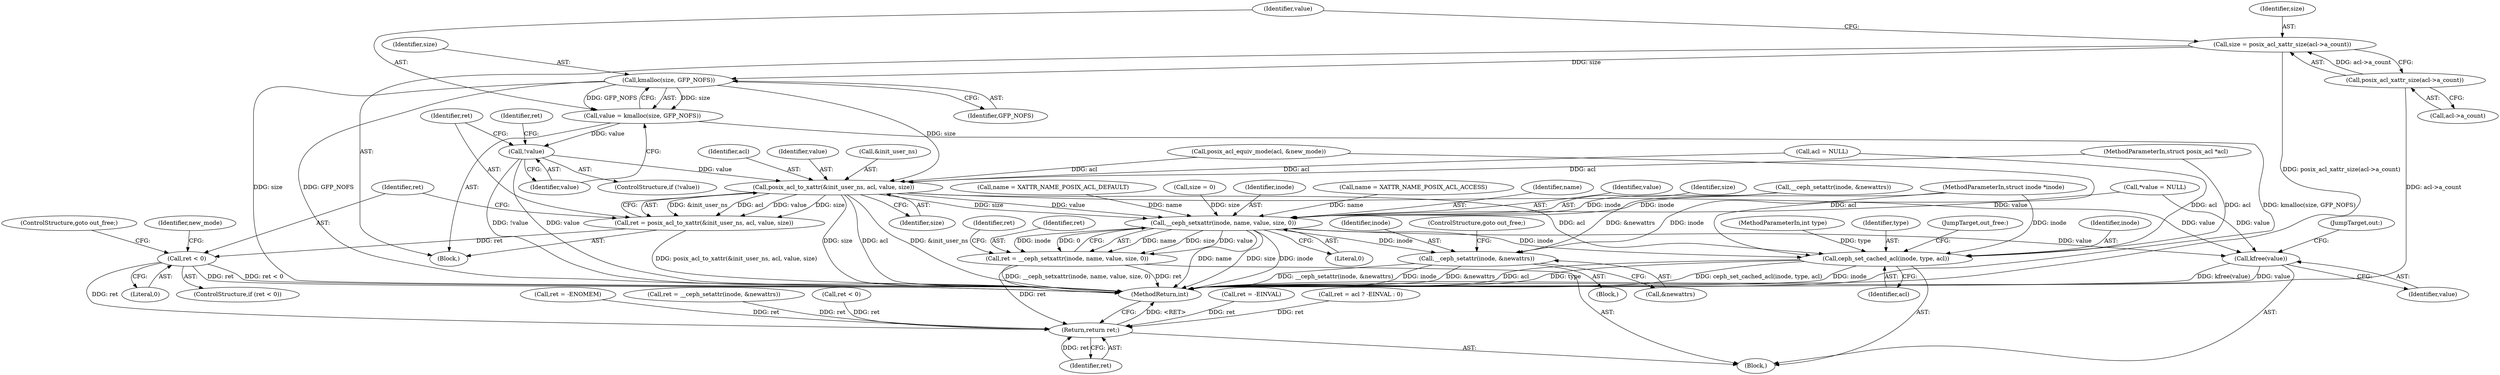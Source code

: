 digraph "0_linux_073931017b49d9458aa351605b43a7e34598caef_1@API" {
"1000200" [label="(Call,kmalloc(size, GFP_NOFS))"];
"1000192" [label="(Call,size = posix_acl_xattr_size(acl->a_count))"];
"1000194" [label="(Call,posix_acl_xattr_size(acl->a_count))"];
"1000198" [label="(Call,value = kmalloc(size, GFP_NOFS))"];
"1000204" [label="(Call,!value)"];
"1000214" [label="(Call,posix_acl_to_xattr(&init_user_ns, acl, value, size))"];
"1000212" [label="(Call,ret = posix_acl_to_xattr(&init_user_ns, acl, value, size))"];
"1000221" [label="(Call,ret < 0)"];
"1000288" [label="(Return,return ret;)"];
"1000251" [label="(Call,__ceph_setxattr(inode, name, value, size, 0))"];
"1000249" [label="(Call,ret = __ceph_setxattr(inode, name, value, size, 0))"];
"1000275" [label="(Call,__ceph_setattr(inode, &newattrs))"];
"1000280" [label="(Call,ceph_set_cached_acl(inode, type, acl))"];
"1000285" [label="(Call,kfree(value))"];
"1000204" [label="(Call,!value)"];
"1000227" [label="(Identifier,new_mode)"];
"1000118" [label="(Call,*value = NULL)"];
"1000138" [label="(Call,name = XATTR_NAME_POSIX_ACL_ACCESS)"];
"1000191" [label="(Block,)"];
"1000159" [label="(Call,acl = NULL)"];
"1000275" [label="(Call,__ceph_setattr(inode, &newattrs))"];
"1000217" [label="(Identifier,acl)"];
"1000104" [label="(Block,)"];
"1000284" [label="(JumpTarget,out_free:)"];
"1000203" [label="(ControlStructure,if (!value))"];
"1000195" [label="(Call,acl->a_count)"];
"1000253" [label="(Identifier,name)"];
"1000254" [label="(Identifier,value)"];
"1000202" [label="(Identifier,GFP_NOFS)"];
"1000201" [label="(Identifier,size)"];
"1000193" [label="(Identifier,size)"];
"1000251" [label="(Call,__ceph_setxattr(inode, name, value, size, 0))"];
"1000258" [label="(Identifier,ret)"];
"1000286" [label="(Identifier,value)"];
"1000219" [label="(Identifier,size)"];
"1000194" [label="(Call,posix_acl_xattr_size(acl->a_count))"];
"1000255" [label="(Identifier,size)"];
"1000223" [label="(Literal,0)"];
"1000218" [label="(Identifier,value)"];
"1000289" [label="(Identifier,ret)"];
"1000198" [label="(Call,value = kmalloc(size, GFP_NOFS))"];
"1000146" [label="(Call,posix_acl_equiv_mode(acl, &new_mode))"];
"1000279" [label="(ControlStructure,goto out_free;)"];
"1000179" [label="(Call,name = XATTR_NAME_POSIX_ACL_DEFAULT)"];
"1000220" [label="(ControlStructure,if (ret < 0))"];
"1000224" [label="(ControlStructure,goto out_free;)"];
"1000250" [label="(Identifier,ret)"];
"1000287" [label="(JumpTarget,out:)"];
"1000200" [label="(Call,kmalloc(size, GFP_NOFS))"];
"1000214" [label="(Call,posix_acl_to_xattr(&init_user_ns, acl, value, size))"];
"1000280" [label="(Call,ceph_set_cached_acl(inode, type, acl))"];
"1000207" [label="(Call,ret = -ENOMEM)"];
"1000205" [label="(Identifier,value)"];
"1000249" [label="(Call,ret = __ceph_setxattr(inode, name, value, size, 0))"];
"1000221" [label="(Call,ret < 0)"];
"1000151" [label="(Call,ret < 0)"];
"1000240" [label="(Call,ret = __ceph_setattr(inode, &newattrs))"];
"1000277" [label="(Call,&newattrs)"];
"1000281" [label="(Identifier,inode)"];
"1000103" [label="(MethodParameterIn,int type)"];
"1000110" [label="(Call,size = 0)"];
"1000199" [label="(Identifier,value)"];
"1000192" [label="(Call,size = posix_acl_xattr_size(acl->a_count))"];
"1000184" [label="(Call,ret = -EINVAL)"];
"1000256" [label="(Literal,0)"];
"1000252" [label="(Identifier,inode)"];
"1000288" [label="(Return,return ret;)"];
"1000264" [label="(Block,)"];
"1000242" [label="(Call,__ceph_setattr(inode, &newattrs))"];
"1000276" [label="(Identifier,inode)"];
"1000283" [label="(Identifier,acl)"];
"1000282" [label="(Identifier,type)"];
"1000208" [label="(Identifier,ret)"];
"1000285" [label="(Call,kfree(value))"];
"1000171" [label="(Call,ret = acl ? -EINVAL : 0)"];
"1000215" [label="(Call,&init_user_ns)"];
"1000102" [label="(MethodParameterIn,struct posix_acl *acl)"];
"1000290" [label="(MethodReturn,int)"];
"1000101" [label="(MethodParameterIn,struct inode *inode)"];
"1000213" [label="(Identifier,ret)"];
"1000222" [label="(Identifier,ret)"];
"1000212" [label="(Call,ret = posix_acl_to_xattr(&init_user_ns, acl, value, size))"];
"1000200" -> "1000198"  [label="AST: "];
"1000200" -> "1000202"  [label="CFG: "];
"1000201" -> "1000200"  [label="AST: "];
"1000202" -> "1000200"  [label="AST: "];
"1000198" -> "1000200"  [label="CFG: "];
"1000200" -> "1000290"  [label="DDG: size"];
"1000200" -> "1000290"  [label="DDG: GFP_NOFS"];
"1000200" -> "1000198"  [label="DDG: size"];
"1000200" -> "1000198"  [label="DDG: GFP_NOFS"];
"1000192" -> "1000200"  [label="DDG: size"];
"1000200" -> "1000214"  [label="DDG: size"];
"1000192" -> "1000191"  [label="AST: "];
"1000192" -> "1000194"  [label="CFG: "];
"1000193" -> "1000192"  [label="AST: "];
"1000194" -> "1000192"  [label="AST: "];
"1000199" -> "1000192"  [label="CFG: "];
"1000192" -> "1000290"  [label="DDG: posix_acl_xattr_size(acl->a_count)"];
"1000194" -> "1000192"  [label="DDG: acl->a_count"];
"1000194" -> "1000195"  [label="CFG: "];
"1000195" -> "1000194"  [label="AST: "];
"1000194" -> "1000290"  [label="DDG: acl->a_count"];
"1000198" -> "1000191"  [label="AST: "];
"1000199" -> "1000198"  [label="AST: "];
"1000205" -> "1000198"  [label="CFG: "];
"1000198" -> "1000290"  [label="DDG: kmalloc(size, GFP_NOFS)"];
"1000198" -> "1000204"  [label="DDG: value"];
"1000204" -> "1000203"  [label="AST: "];
"1000204" -> "1000205"  [label="CFG: "];
"1000205" -> "1000204"  [label="AST: "];
"1000208" -> "1000204"  [label="CFG: "];
"1000213" -> "1000204"  [label="CFG: "];
"1000204" -> "1000290"  [label="DDG: value"];
"1000204" -> "1000290"  [label="DDG: !value"];
"1000204" -> "1000214"  [label="DDG: value"];
"1000214" -> "1000212"  [label="AST: "];
"1000214" -> "1000219"  [label="CFG: "];
"1000215" -> "1000214"  [label="AST: "];
"1000217" -> "1000214"  [label="AST: "];
"1000218" -> "1000214"  [label="AST: "];
"1000219" -> "1000214"  [label="AST: "];
"1000212" -> "1000214"  [label="CFG: "];
"1000214" -> "1000290"  [label="DDG: size"];
"1000214" -> "1000290"  [label="DDG: acl"];
"1000214" -> "1000290"  [label="DDG: &init_user_ns"];
"1000214" -> "1000212"  [label="DDG: &init_user_ns"];
"1000214" -> "1000212"  [label="DDG: acl"];
"1000214" -> "1000212"  [label="DDG: value"];
"1000214" -> "1000212"  [label="DDG: size"];
"1000159" -> "1000214"  [label="DDG: acl"];
"1000146" -> "1000214"  [label="DDG: acl"];
"1000102" -> "1000214"  [label="DDG: acl"];
"1000214" -> "1000251"  [label="DDG: value"];
"1000214" -> "1000251"  [label="DDG: size"];
"1000214" -> "1000280"  [label="DDG: acl"];
"1000214" -> "1000285"  [label="DDG: value"];
"1000212" -> "1000191"  [label="AST: "];
"1000213" -> "1000212"  [label="AST: "];
"1000222" -> "1000212"  [label="CFG: "];
"1000212" -> "1000290"  [label="DDG: posix_acl_to_xattr(&init_user_ns, acl, value, size)"];
"1000212" -> "1000221"  [label="DDG: ret"];
"1000221" -> "1000220"  [label="AST: "];
"1000221" -> "1000223"  [label="CFG: "];
"1000222" -> "1000221"  [label="AST: "];
"1000223" -> "1000221"  [label="AST: "];
"1000224" -> "1000221"  [label="CFG: "];
"1000227" -> "1000221"  [label="CFG: "];
"1000221" -> "1000290"  [label="DDG: ret < 0"];
"1000221" -> "1000290"  [label="DDG: ret"];
"1000221" -> "1000288"  [label="DDG: ret"];
"1000288" -> "1000104"  [label="AST: "];
"1000288" -> "1000289"  [label="CFG: "];
"1000289" -> "1000288"  [label="AST: "];
"1000290" -> "1000288"  [label="CFG: "];
"1000288" -> "1000290"  [label="DDG: <RET>"];
"1000289" -> "1000288"  [label="DDG: ret"];
"1000171" -> "1000288"  [label="DDG: ret"];
"1000184" -> "1000288"  [label="DDG: ret"];
"1000151" -> "1000288"  [label="DDG: ret"];
"1000249" -> "1000288"  [label="DDG: ret"];
"1000240" -> "1000288"  [label="DDG: ret"];
"1000207" -> "1000288"  [label="DDG: ret"];
"1000251" -> "1000249"  [label="AST: "];
"1000251" -> "1000256"  [label="CFG: "];
"1000252" -> "1000251"  [label="AST: "];
"1000253" -> "1000251"  [label="AST: "];
"1000254" -> "1000251"  [label="AST: "];
"1000255" -> "1000251"  [label="AST: "];
"1000256" -> "1000251"  [label="AST: "];
"1000249" -> "1000251"  [label="CFG: "];
"1000251" -> "1000290"  [label="DDG: name"];
"1000251" -> "1000290"  [label="DDG: size"];
"1000251" -> "1000290"  [label="DDG: inode"];
"1000251" -> "1000249"  [label="DDG: name"];
"1000251" -> "1000249"  [label="DDG: size"];
"1000251" -> "1000249"  [label="DDG: value"];
"1000251" -> "1000249"  [label="DDG: inode"];
"1000251" -> "1000249"  [label="DDG: 0"];
"1000242" -> "1000251"  [label="DDG: inode"];
"1000101" -> "1000251"  [label="DDG: inode"];
"1000138" -> "1000251"  [label="DDG: name"];
"1000179" -> "1000251"  [label="DDG: name"];
"1000118" -> "1000251"  [label="DDG: value"];
"1000110" -> "1000251"  [label="DDG: size"];
"1000251" -> "1000275"  [label="DDG: inode"];
"1000251" -> "1000280"  [label="DDG: inode"];
"1000251" -> "1000285"  [label="DDG: value"];
"1000249" -> "1000104"  [label="AST: "];
"1000250" -> "1000249"  [label="AST: "];
"1000258" -> "1000249"  [label="CFG: "];
"1000249" -> "1000290"  [label="DDG: __ceph_setxattr(inode, name, value, size, 0)"];
"1000249" -> "1000290"  [label="DDG: ret"];
"1000275" -> "1000264"  [label="AST: "];
"1000275" -> "1000277"  [label="CFG: "];
"1000276" -> "1000275"  [label="AST: "];
"1000277" -> "1000275"  [label="AST: "];
"1000279" -> "1000275"  [label="CFG: "];
"1000275" -> "1000290"  [label="DDG: __ceph_setattr(inode, &newattrs)"];
"1000275" -> "1000290"  [label="DDG: inode"];
"1000275" -> "1000290"  [label="DDG: &newattrs"];
"1000101" -> "1000275"  [label="DDG: inode"];
"1000242" -> "1000275"  [label="DDG: &newattrs"];
"1000280" -> "1000104"  [label="AST: "];
"1000280" -> "1000283"  [label="CFG: "];
"1000281" -> "1000280"  [label="AST: "];
"1000282" -> "1000280"  [label="AST: "];
"1000283" -> "1000280"  [label="AST: "];
"1000284" -> "1000280"  [label="CFG: "];
"1000280" -> "1000290"  [label="DDG: type"];
"1000280" -> "1000290"  [label="DDG: ceph_set_cached_acl(inode, type, acl)"];
"1000280" -> "1000290"  [label="DDG: inode"];
"1000280" -> "1000290"  [label="DDG: acl"];
"1000101" -> "1000280"  [label="DDG: inode"];
"1000103" -> "1000280"  [label="DDG: type"];
"1000146" -> "1000280"  [label="DDG: acl"];
"1000159" -> "1000280"  [label="DDG: acl"];
"1000102" -> "1000280"  [label="DDG: acl"];
"1000285" -> "1000104"  [label="AST: "];
"1000285" -> "1000286"  [label="CFG: "];
"1000286" -> "1000285"  [label="AST: "];
"1000287" -> "1000285"  [label="CFG: "];
"1000285" -> "1000290"  [label="DDG: value"];
"1000285" -> "1000290"  [label="DDG: kfree(value)"];
"1000118" -> "1000285"  [label="DDG: value"];
}
